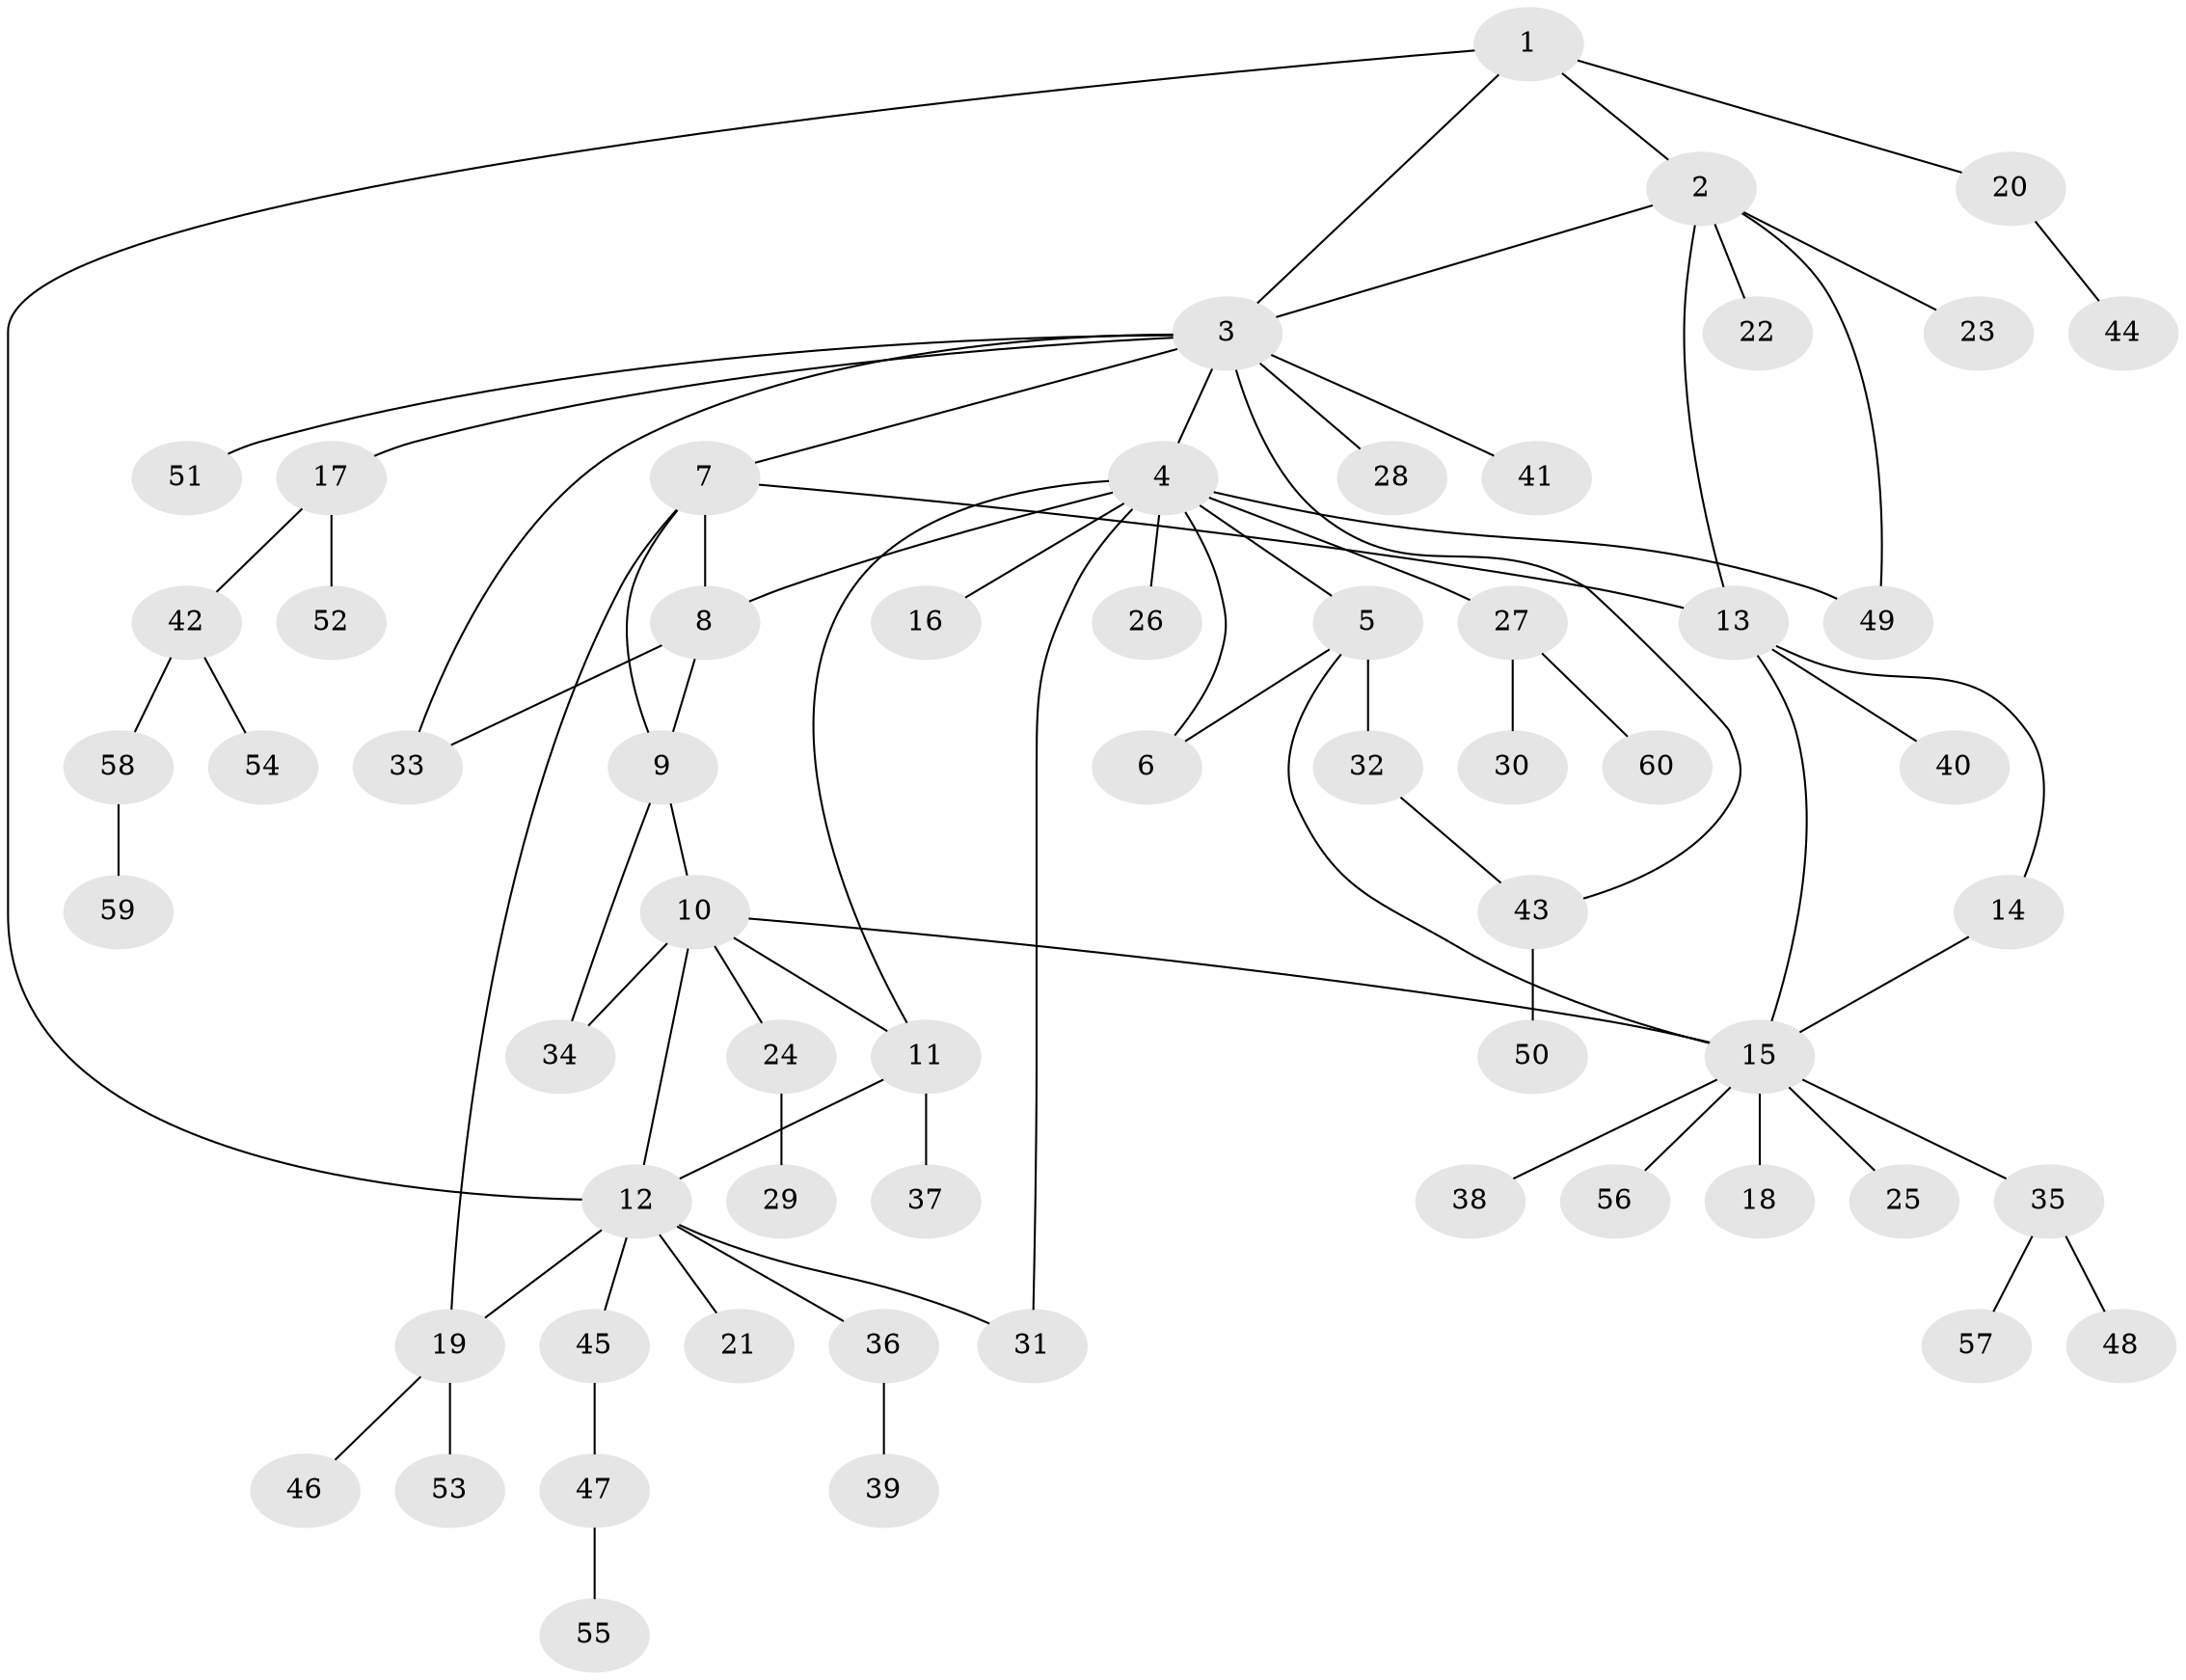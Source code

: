 // Generated by graph-tools (version 1.1) at 2025/37/03/09/25 02:37:43]
// undirected, 60 vertices, 76 edges
graph export_dot {
graph [start="1"]
  node [color=gray90,style=filled];
  1;
  2;
  3;
  4;
  5;
  6;
  7;
  8;
  9;
  10;
  11;
  12;
  13;
  14;
  15;
  16;
  17;
  18;
  19;
  20;
  21;
  22;
  23;
  24;
  25;
  26;
  27;
  28;
  29;
  30;
  31;
  32;
  33;
  34;
  35;
  36;
  37;
  38;
  39;
  40;
  41;
  42;
  43;
  44;
  45;
  46;
  47;
  48;
  49;
  50;
  51;
  52;
  53;
  54;
  55;
  56;
  57;
  58;
  59;
  60;
  1 -- 2;
  1 -- 3;
  1 -- 12;
  1 -- 20;
  2 -- 3;
  2 -- 13;
  2 -- 22;
  2 -- 23;
  2 -- 49;
  3 -- 4;
  3 -- 7;
  3 -- 17;
  3 -- 28;
  3 -- 33;
  3 -- 41;
  3 -- 43;
  3 -- 51;
  4 -- 5;
  4 -- 6;
  4 -- 8;
  4 -- 11;
  4 -- 16;
  4 -- 26;
  4 -- 27;
  4 -- 31;
  4 -- 49;
  5 -- 6;
  5 -- 15;
  5 -- 32;
  7 -- 8;
  7 -- 9;
  7 -- 13;
  7 -- 19;
  8 -- 9;
  8 -- 33;
  9 -- 10;
  9 -- 34;
  10 -- 11;
  10 -- 12;
  10 -- 15;
  10 -- 24;
  10 -- 34;
  11 -- 12;
  11 -- 37;
  12 -- 19;
  12 -- 21;
  12 -- 31;
  12 -- 36;
  12 -- 45;
  13 -- 14;
  13 -- 15;
  13 -- 40;
  14 -- 15;
  15 -- 18;
  15 -- 25;
  15 -- 35;
  15 -- 38;
  15 -- 56;
  17 -- 42;
  17 -- 52;
  19 -- 46;
  19 -- 53;
  20 -- 44;
  24 -- 29;
  27 -- 30;
  27 -- 60;
  32 -- 43;
  35 -- 48;
  35 -- 57;
  36 -- 39;
  42 -- 54;
  42 -- 58;
  43 -- 50;
  45 -- 47;
  47 -- 55;
  58 -- 59;
}
